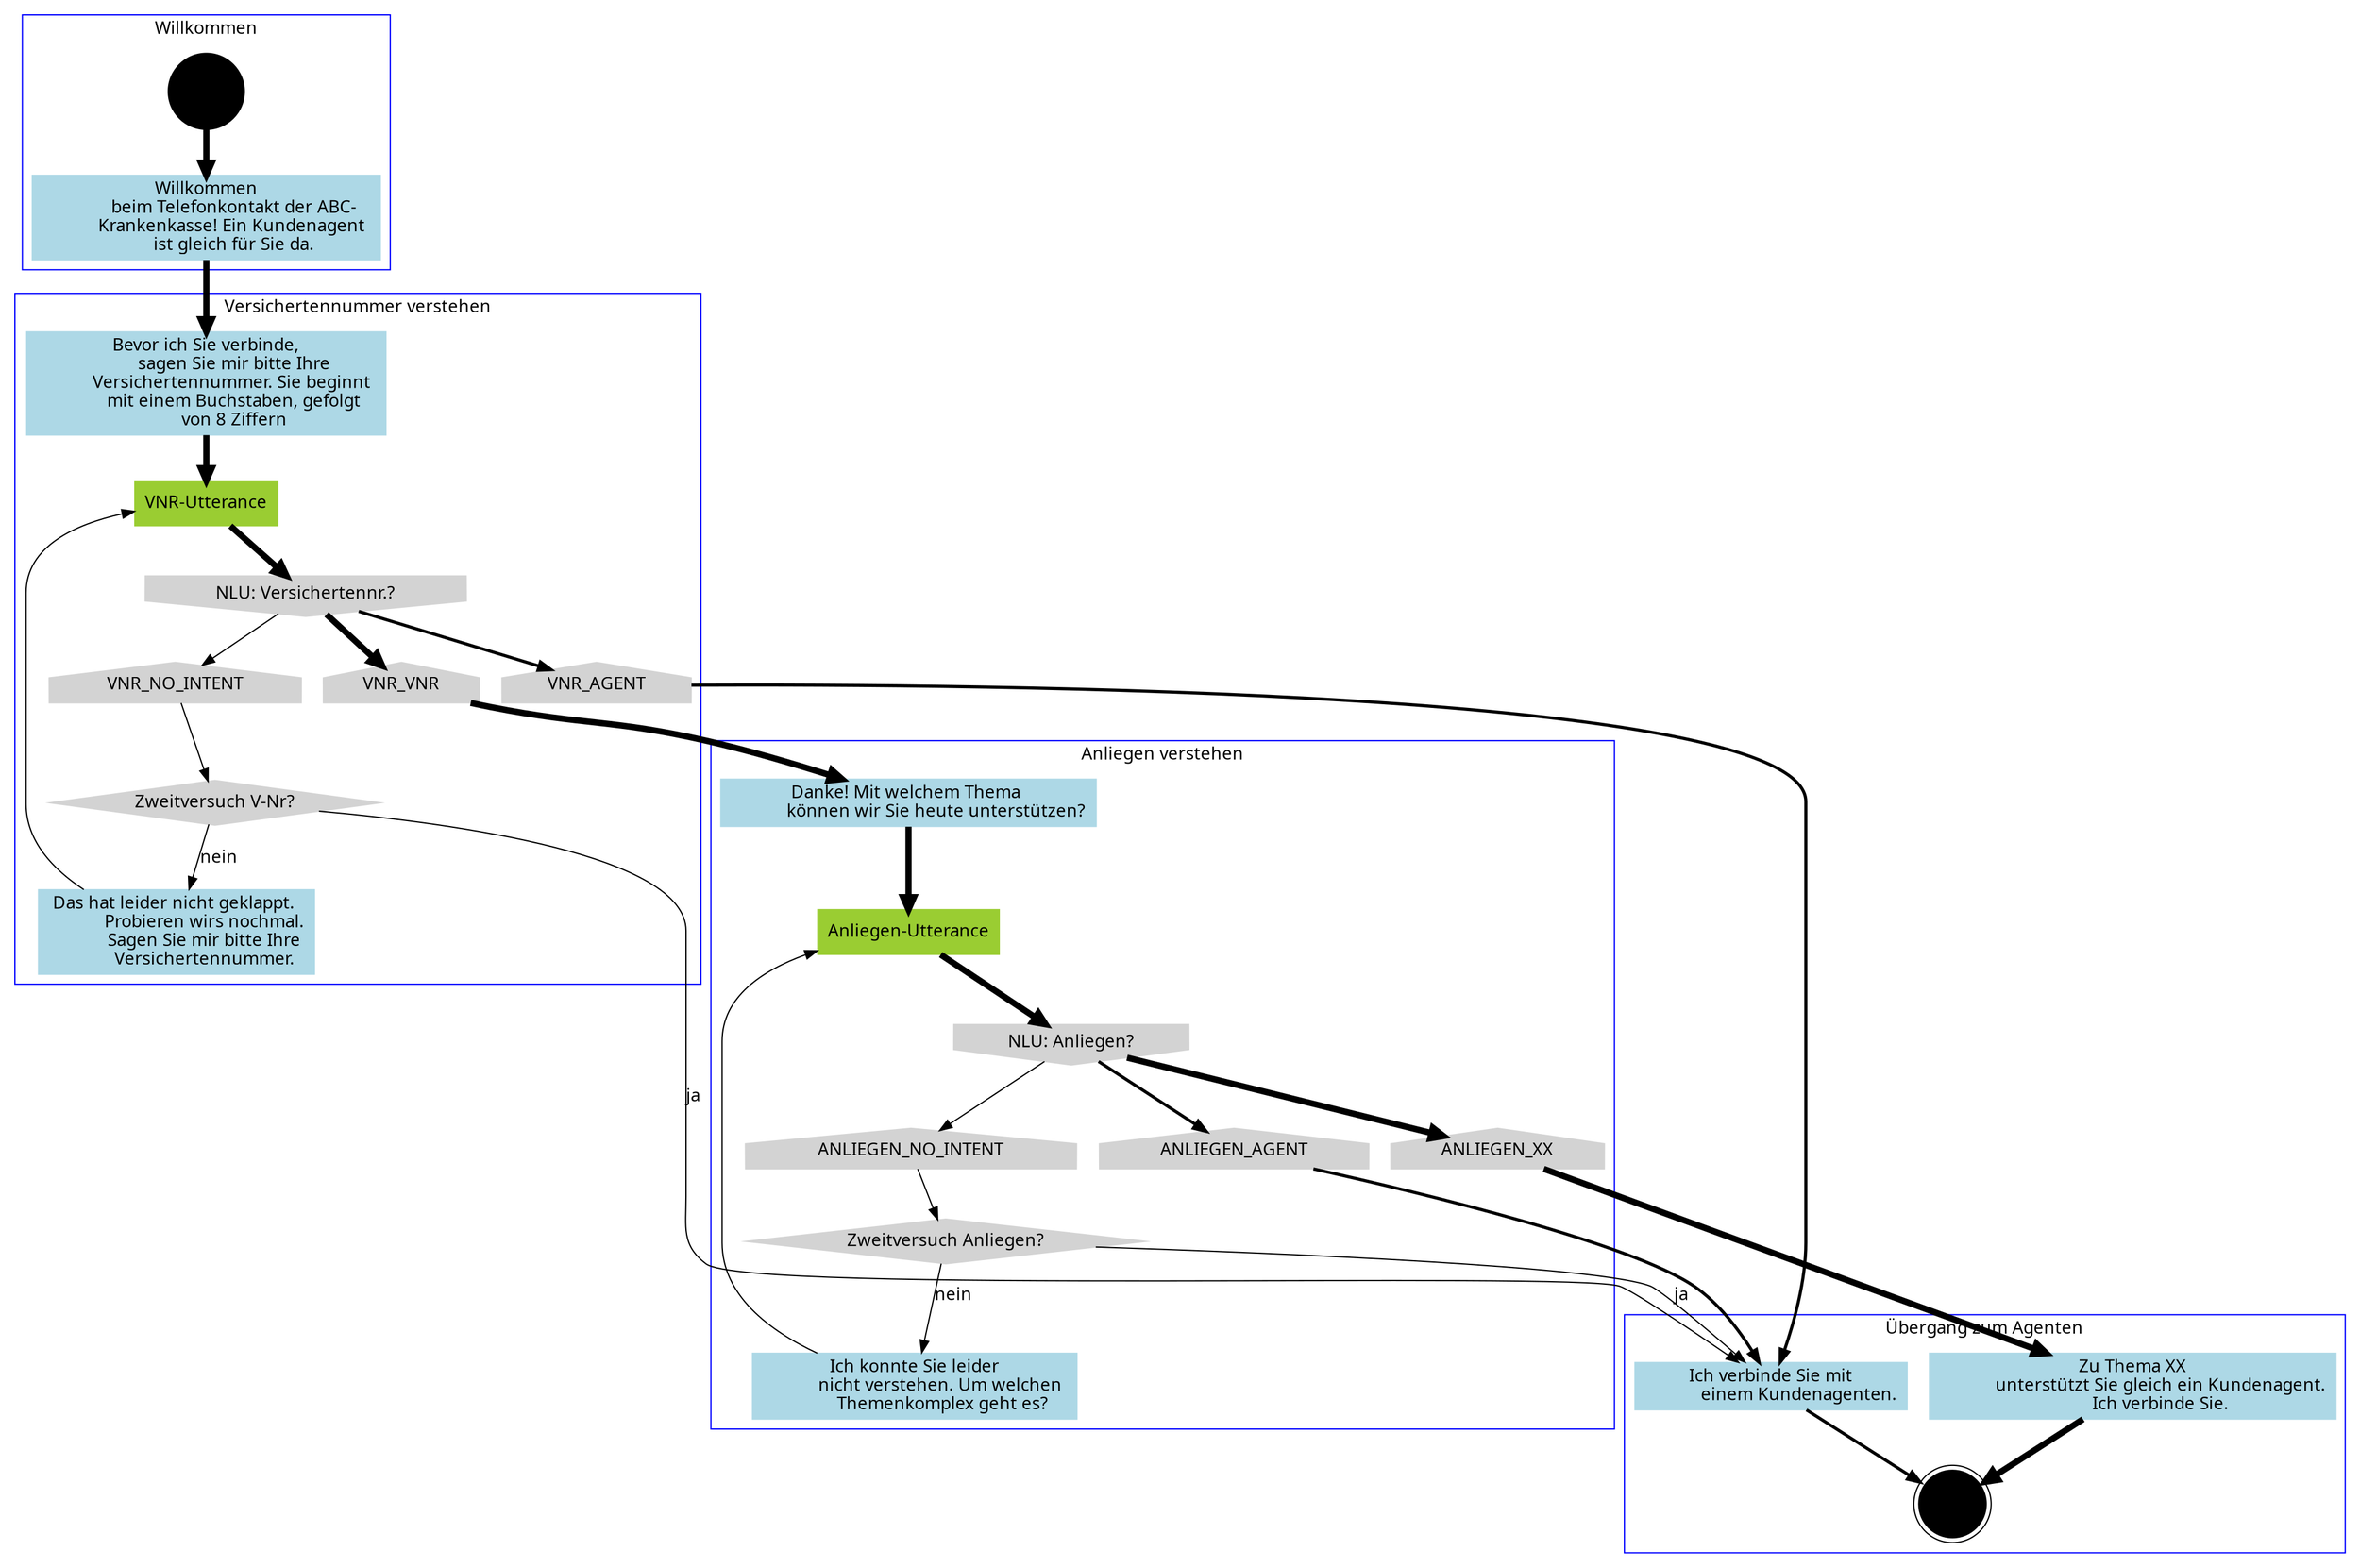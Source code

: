 digraph tel_flow {
    // define font for subgraph headings
    graph[fontname="Trebuchet MS"]
// NODE DEFINITIONS
    // start nodes
    // this definition also includes graph-wide definitions for filling and font
    node[style=filled,shape=circle,color=black,fontname="Trebuchet MS"]
        start[shape=circle,color=black]

    // end nodes
    node[style=filled,shape=doublecircle,color=black]
        end[shape=doublecircle,color=black]

    // prompt nodes
    node[style=filled,shape=box,color=lightblue]
        prompt_welcome[label="Willkommen
            beim Telefonkontakt der ABC-
            Krankenkasse! Ein Kundenagent 
            ist gleich für Sie da."]
        prompt_vnr[label="Bevor ich Sie verbinde,
            sagen Sie mir bitte Ihre
            Versichertennummer. Sie beginnt 
            mit einem Buchstaben, gefolgt
            von 8 Ziffern"]
        prompt_vnr_fail[label="Das hat leider nicht geklappt. 
            Probieren wirs nochmal.
            Sagen Sie mir bitte Ihre
            Versichertennummer."]
        prompt_vnr_success[label="Danke! Mit welchem Thema 
            können wir Sie heute unterstützen?"]
        prompt_anliegen_success[label="Zu Thema XX
            unterstützt Sie gleich ein Kundenagent.
            Ich verbinde Sie."]
        prompt_connect_agent[label="Ich verbinde Sie mit
            einem Kundenagenten."]  
        prompt_nicht_verstanden_anliegen[label="Ich konnte Sie leider
            nicht verstehen. Um welchen 
            Themenkomplex geht es?"]

    // utterance nodes
    node[style=filled,shape=box,color=yellowgreen]
        utterance_vnr[label="VNR-Utterance"]
        utterance_anliegen[label="Anliegen-Utterance"]

    // nlu nodes
    node[style=filled,shape=invhouse,color=lightgray]
        nlu_vnr[label="NLU: Versichertennr.?"]
        nlu_anliegen[label="NLU: Anliegen?"]

    // intent nodes
    node[style=filled,shape=house,color=lightgray]
        intent_vnr_no_intent[label="VNR_NO_INTENT"]
        intent_vnr_agent[label="VNR_AGENT"]
        intent_vnr_vnr[label="VNR_VNR"]
        intent_anliegen_no_intent[label="ANLIEGEN_NO_INTENT"]
        intent_anliegen_agent[label="ANLIEGEN_AGENT"]
        intent_anliegen_xx[label="ANLIEGEN_XX"]
    
    // logic nodes
    node[style=filled,shape=diamond,color=lightgray]  
        logic_zweitversuch_vnr[label="Zweitversuch V-Nr?"]
        logic_zweitversuch_anliegen[label="Zweitversuch Anliegen?"]

// SUBGRAPH AND CONNECTION DEFINITIONS

subgraph cluster_welcome {
    label = "Willkommen"
    color = blue
    edge[penwidth=5]
    start -> prompt_welcome

}

subgraph cluster_vnr {
    label = "Versichertennummer verstehen"
    color = blue
    edge[penwidth=5]
    prompt_welcome -> prompt_vnr
    prompt_vnr -> utterance_vnr
    utterance_vnr -> nlu_vnr
    nlu_vnr -> intent_vnr_vnr
    edge[penwidth=2.5]
    nlu_vnr -> intent_vnr_agent
    edge[penwidth=1]
    
    
    
    
    nlu_vnr -> intent_vnr_no_intent
    intent_vnr_no_intent -> logic_zweitversuch_vnr
    logic_zweitversuch_vnr -> prompt_vnr_fail [label="nein",fontname="Trebuchet MS"]
    prompt_vnr_fail -> utterance_vnr

}
    

subgraph cluster_anliegen {
    label = "Anliegen verstehen"
    color = blue
    edge[penwidth=5]
    intent_vnr_vnr -> prompt_vnr_success
    prompt_vnr_success -> utterance_anliegen
    utterance_anliegen -> nlu_anliegen
    nlu_anliegen -> intent_anliegen_xx


    edge[penwidth=2.5]
    nlu_anliegen -> intent_anliegen_agent

    edge[penwidth=1]
    nlu_anliegen -> intent_anliegen_no_intent
    intent_anliegen_no_intent -> logic_zweitversuch_anliegen
    logic_zweitversuch_anliegen -> prompt_nicht_verstanden_anliegen [label="nein",fontname="Trebuchet MS"]
    prompt_nicht_verstanden_anliegen -> utterance_anliegen
    



}
subgraph cluster_to_agent {
    label = "Übergang zum Agenten"
    color = blue
    edge[penwidth=5]
    intent_anliegen_xx -> prompt_anliegen_success
    prompt_anliegen_success -> end
    edge[penwidth=2.5]
    intent_anliegen_agent -> prompt_connect_agent
    intent_vnr_agent -> prompt_connect_agent
    prompt_connect_agent -> end
    edge[penwidth=1]
    logic_zweitversuch_vnr -> prompt_connect_agent [label="ja",fontname="Trebuchet MS"]
    logic_zweitversuch_anliegen -> prompt_connect_agent [label="ja",fontname="Trebuchet MS"]


}

}






